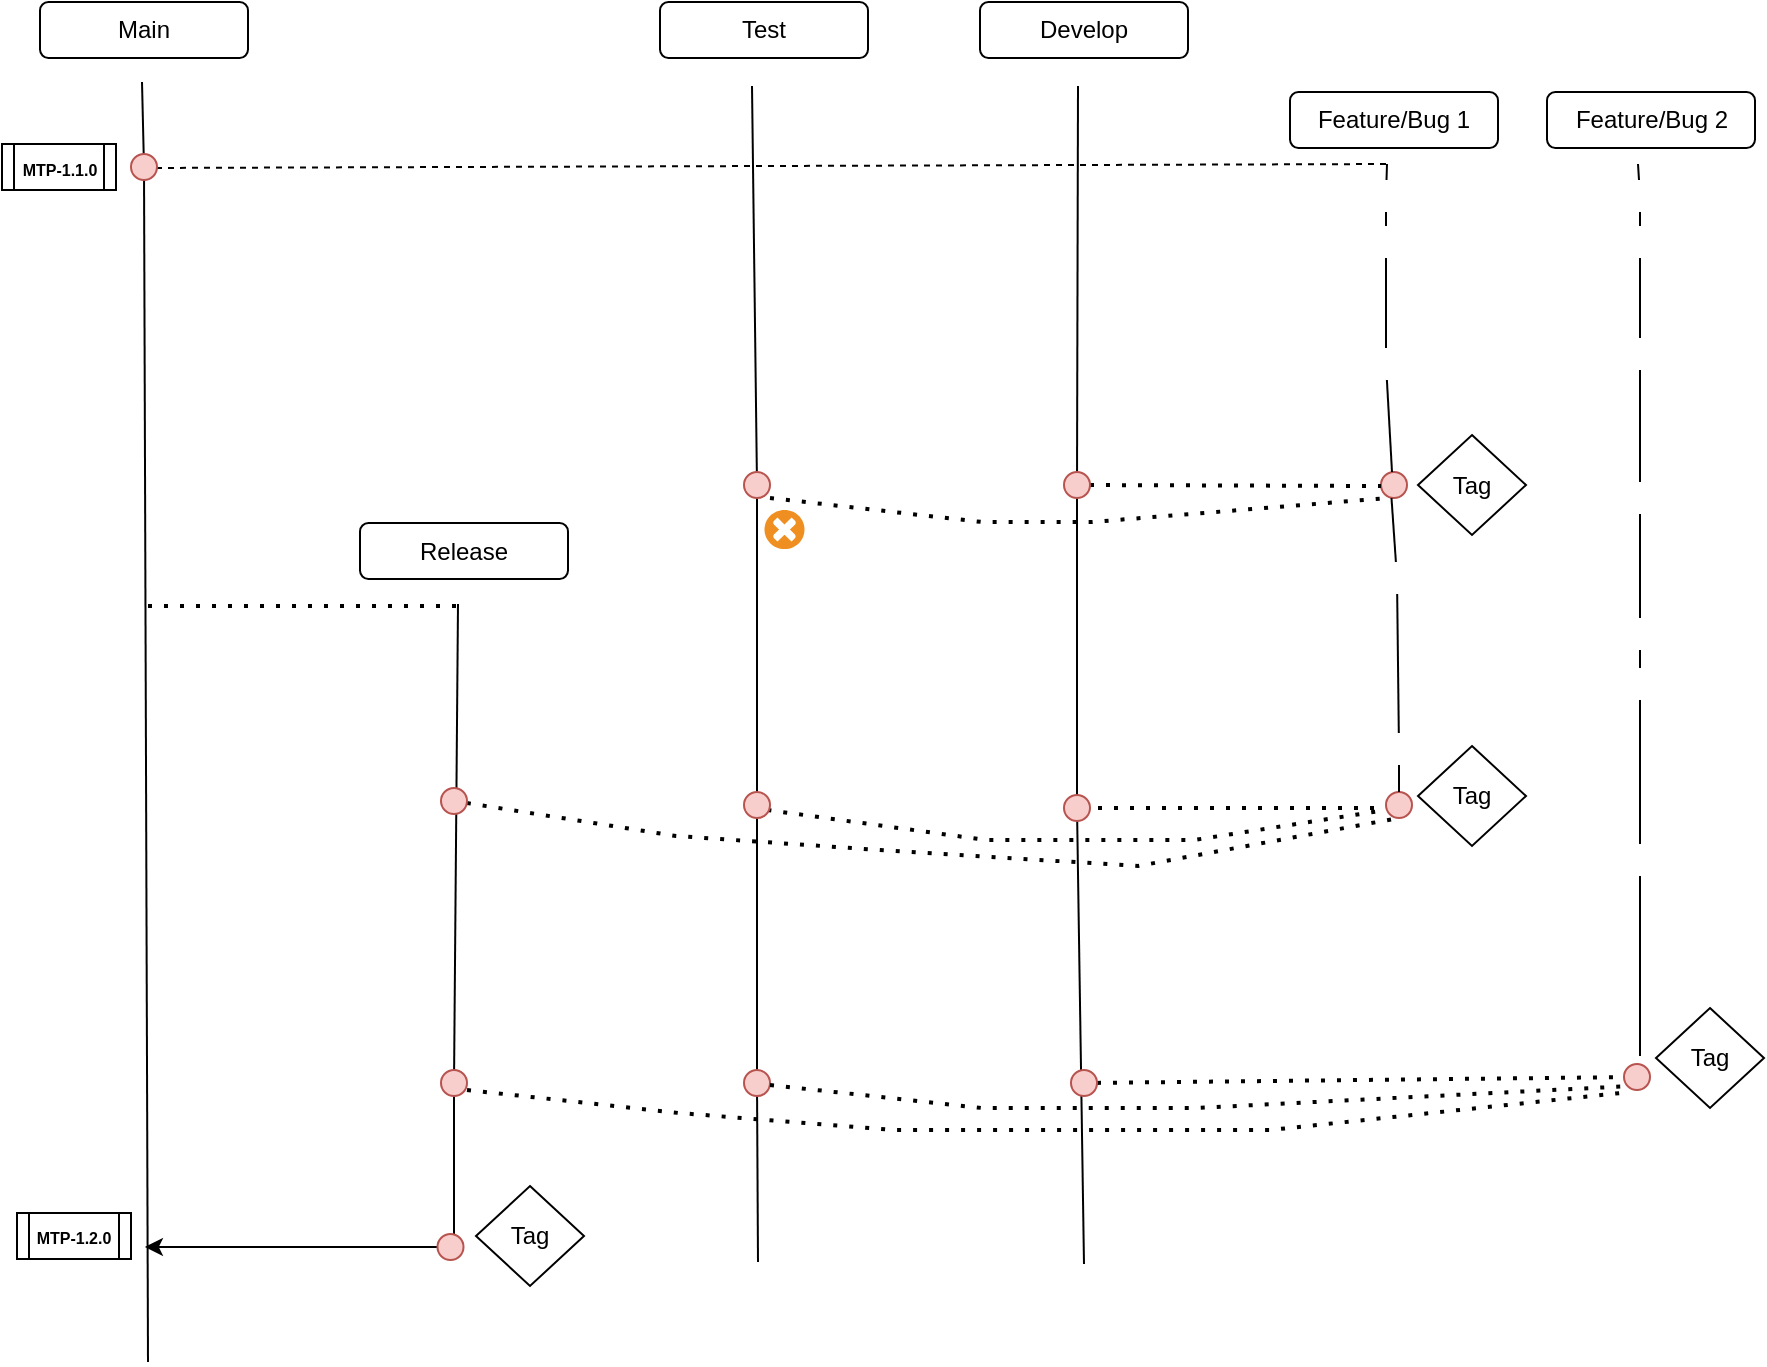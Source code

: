<mxfile version="26.0.6">
  <diagram name="Page-1" id="IOWwbiNo-7pfZ61lQdIz">
    <mxGraphModel dx="1026" dy="685" grid="0" gridSize="10" guides="1" tooltips="1" connect="1" arrows="1" fold="1" page="0" pageScale="1" pageWidth="850" pageHeight="1100" math="0" shadow="0">
      <root>
        <mxCell id="0" />
        <mxCell id="1" parent="0" />
        <mxCell id="ceFJaeODxGJ1l_pFlYZ3-1" value="" style="endArrow=none;html=1;rounded=0;" edge="1" parent="1" source="ceFJaeODxGJ1l_pFlYZ3-12">
          <mxGeometry width="50" height="50" relative="1" as="geometry">
            <mxPoint x="96" y="666" as="sourcePoint" />
            <mxPoint x="93" y="106" as="targetPoint" />
          </mxGeometry>
        </mxCell>
        <mxCell id="ceFJaeODxGJ1l_pFlYZ3-2" value="" style="endArrow=none;html=1;rounded=0;" edge="1" parent="1" source="ceFJaeODxGJ1l_pFlYZ3-93">
          <mxGeometry width="50" height="50" relative="1" as="geometry">
            <mxPoint x="250" y="692" as="sourcePoint" />
            <mxPoint x="251" y="367" as="targetPoint" />
          </mxGeometry>
        </mxCell>
        <mxCell id="ceFJaeODxGJ1l_pFlYZ3-3" value="" style="endArrow=none;html=1;rounded=0;" edge="1" parent="1" source="ceFJaeODxGJ1l_pFlYZ3-21">
          <mxGeometry width="50" height="50" relative="1" as="geometry">
            <mxPoint x="401" y="668" as="sourcePoint" />
            <mxPoint x="398" y="108" as="targetPoint" />
          </mxGeometry>
        </mxCell>
        <mxCell id="ceFJaeODxGJ1l_pFlYZ3-4" value="" style="endArrow=none;html=1;rounded=0;" edge="1" parent="1" source="ceFJaeODxGJ1l_pFlYZ3-20">
          <mxGeometry width="50" height="50" relative="1" as="geometry">
            <mxPoint x="564" y="668" as="sourcePoint" />
            <mxPoint x="561" y="108" as="targetPoint" />
          </mxGeometry>
        </mxCell>
        <mxCell id="ceFJaeODxGJ1l_pFlYZ3-5" value="" style="endArrow=none;html=1;rounded=0;" edge="1" parent="1" source="ceFJaeODxGJ1l_pFlYZ3-54">
          <mxGeometry width="50" height="50" relative="1" as="geometry">
            <mxPoint x="718" y="301" as="sourcePoint" />
            <mxPoint x="715.5" y="147" as="targetPoint" />
          </mxGeometry>
        </mxCell>
        <mxCell id="ceFJaeODxGJ1l_pFlYZ3-6" value="Main" style="rounded=1;whiteSpace=wrap;html=1;" vertex="1" parent="1">
          <mxGeometry x="42" y="66" width="104" height="28" as="geometry" />
        </mxCell>
        <mxCell id="ceFJaeODxGJ1l_pFlYZ3-7" value="Release" style="rounded=1;whiteSpace=wrap;html=1;" vertex="1" parent="1">
          <mxGeometry x="202" y="326.5" width="104" height="28" as="geometry" />
        </mxCell>
        <mxCell id="ceFJaeODxGJ1l_pFlYZ3-8" value="Test" style="rounded=1;whiteSpace=wrap;html=1;" vertex="1" parent="1">
          <mxGeometry x="352" y="66" width="104" height="28" as="geometry" />
        </mxCell>
        <mxCell id="ceFJaeODxGJ1l_pFlYZ3-9" value="Develop" style="rounded=1;whiteSpace=wrap;html=1;" vertex="1" parent="1">
          <mxGeometry x="512" y="66" width="104" height="28" as="geometry" />
        </mxCell>
        <mxCell id="ceFJaeODxGJ1l_pFlYZ3-10" value="Feature/Bug 1" style="rounded=1;whiteSpace=wrap;html=1;" vertex="1" parent="1">
          <mxGeometry x="667" y="111" width="104" height="28" as="geometry" />
        </mxCell>
        <mxCell id="ceFJaeODxGJ1l_pFlYZ3-11" value="" style="endArrow=none;dashed=1;html=1;rounded=0;" edge="1" parent="1">
          <mxGeometry width="50" height="50" relative="1" as="geometry">
            <mxPoint x="94" y="149" as="sourcePoint" />
            <mxPoint x="717" y="147" as="targetPoint" />
          </mxGeometry>
        </mxCell>
        <mxCell id="ceFJaeODxGJ1l_pFlYZ3-13" value="" style="endArrow=none;html=1;rounded=0;" edge="1" parent="1" target="ceFJaeODxGJ1l_pFlYZ3-12">
          <mxGeometry width="50" height="50" relative="1" as="geometry">
            <mxPoint x="96" y="746" as="sourcePoint" />
            <mxPoint x="93" y="106" as="targetPoint" />
          </mxGeometry>
        </mxCell>
        <mxCell id="ceFJaeODxGJ1l_pFlYZ3-12" value="" style="ellipse;whiteSpace=wrap;html=1;aspect=fixed;fillColor=#f8cecc;strokeColor=#b85450;" vertex="1" parent="1">
          <mxGeometry x="87.5" y="142" width="13" height="13" as="geometry" />
        </mxCell>
        <mxCell id="ceFJaeODxGJ1l_pFlYZ3-14" value="&lt;b&gt;&lt;font style=&quot;font-size: 8px;&quot;&gt;MTP-1.1.0&lt;/font&gt;&lt;/b&gt;" style="shape=process;whiteSpace=wrap;html=1;backgroundOutline=1;" vertex="1" parent="1">
          <mxGeometry x="23" y="137" width="57" height="23" as="geometry" />
        </mxCell>
        <mxCell id="ceFJaeODxGJ1l_pFlYZ3-15" value="" style="ellipse;whiteSpace=wrap;html=1;aspect=fixed;fillColor=#f8cecc;strokeColor=#b85450;" vertex="1" parent="1">
          <mxGeometry x="712.5" y="301" width="13" height="13" as="geometry" />
        </mxCell>
        <mxCell id="ceFJaeODxGJ1l_pFlYZ3-19" value="" style="endArrow=none;dashed=1;html=1;dashPattern=1 3;strokeWidth=2;rounded=0;" edge="1" parent="1" source="ceFJaeODxGJ1l_pFlYZ3-20">
          <mxGeometry width="50" height="50" relative="1" as="geometry">
            <mxPoint x="400.5" y="308" as="sourcePoint" />
            <mxPoint x="712.5" y="308" as="targetPoint" />
          </mxGeometry>
        </mxCell>
        <mxCell id="ceFJaeODxGJ1l_pFlYZ3-22" value="" style="endArrow=none;html=1;rounded=0;" edge="1" parent="1" source="ceFJaeODxGJ1l_pFlYZ3-41" target="ceFJaeODxGJ1l_pFlYZ3-21">
          <mxGeometry width="50" height="50" relative="1" as="geometry">
            <mxPoint x="401" y="668" as="sourcePoint" />
            <mxPoint x="398" y="108" as="targetPoint" />
          </mxGeometry>
        </mxCell>
        <mxCell id="ceFJaeODxGJ1l_pFlYZ3-21" value="" style="ellipse;whiteSpace=wrap;html=1;aspect=fixed;fillColor=#f8cecc;strokeColor=#b85450;" vertex="1" parent="1">
          <mxGeometry x="394" y="301" width="13" height="13" as="geometry" />
        </mxCell>
        <mxCell id="ceFJaeODxGJ1l_pFlYZ3-27" value="" style="endArrow=none;html=1;rounded=0;" edge="1" parent="1" source="ceFJaeODxGJ1l_pFlYZ3-43" target="ceFJaeODxGJ1l_pFlYZ3-20">
          <mxGeometry width="50" height="50" relative="1" as="geometry">
            <mxPoint x="564" y="668" as="sourcePoint" />
            <mxPoint x="561" y="108" as="targetPoint" />
          </mxGeometry>
        </mxCell>
        <mxCell id="ceFJaeODxGJ1l_pFlYZ3-20" value="" style="ellipse;whiteSpace=wrap;html=1;aspect=fixed;fillColor=#f8cecc;strokeColor=#b85450;" vertex="1" parent="1">
          <mxGeometry x="554" y="301" width="13" height="13" as="geometry" />
        </mxCell>
        <mxCell id="ceFJaeODxGJ1l_pFlYZ3-29" value="" style="shape=image;html=1;verticalAlign=top;verticalLabelPosition=bottom;labelBackgroundColor=#ffffff;imageAspect=0;aspect=fixed;image=https://cdn0.iconfinder.com/data/icons/octicons/1024/git-pull-request-128.png" vertex="1" parent="1">
          <mxGeometry x="485" y="295" width="25" height="25" as="geometry" />
        </mxCell>
        <mxCell id="ceFJaeODxGJ1l_pFlYZ3-30" value="" style="shape=image;html=1;verticalAlign=top;verticalLabelPosition=bottom;labelBackgroundColor=#ffffff;imageAspect=0;aspect=fixed;image=https://cdn0.iconfinder.com/data/icons/octicons/1024/git-pull-request-128.png" vertex="1" parent="1">
          <mxGeometry x="631" y="278" width="23" height="23" as="geometry" />
        </mxCell>
        <mxCell id="ceFJaeODxGJ1l_pFlYZ3-31" value="" style="endArrow=none;dashed=1;html=1;dashPattern=1 3;strokeWidth=2;rounded=0;entryX=0;entryY=1;entryDx=0;entryDy=0;exitX=1;exitY=1;exitDx=0;exitDy=0;" edge="1" parent="1">
          <mxGeometry width="50" height="50" relative="1" as="geometry">
            <mxPoint x="406.996" y="313.996" as="sourcePoint" />
            <mxPoint x="716.304" y="313.996" as="targetPoint" />
            <Array as="points">
              <mxPoint x="513" y="326" />
              <mxPoint x="568" y="326" />
            </Array>
          </mxGeometry>
        </mxCell>
        <mxCell id="ceFJaeODxGJ1l_pFlYZ3-32" value="Tag" style="rhombus;whiteSpace=wrap;html=1;" vertex="1" parent="1">
          <mxGeometry x="731" y="282.5" width="54" height="50" as="geometry" />
        </mxCell>
        <mxCell id="ceFJaeODxGJ1l_pFlYZ3-33" value="" style="endArrow=none;html=1;rounded=0;" edge="1" parent="1" source="ceFJaeODxGJ1l_pFlYZ3-60">
          <mxGeometry width="50" height="50" relative="1" as="geometry">
            <mxPoint x="720.25" y="468" as="sourcePoint" />
            <mxPoint x="717.75" y="314" as="targetPoint" />
          </mxGeometry>
        </mxCell>
        <mxCell id="ceFJaeODxGJ1l_pFlYZ3-34" value="Tag" style="rhombus;whiteSpace=wrap;html=1;" vertex="1" parent="1">
          <mxGeometry x="731" y="438" width="54" height="50" as="geometry" />
        </mxCell>
        <mxCell id="ceFJaeODxGJ1l_pFlYZ3-36" value="" style="endArrow=none;html=1;rounded=0;" edge="1" parent="1" target="ceFJaeODxGJ1l_pFlYZ3-35">
          <mxGeometry width="50" height="50" relative="1" as="geometry">
            <mxPoint x="720.25" y="468" as="sourcePoint" />
            <mxPoint x="717.75" y="314" as="targetPoint" />
          </mxGeometry>
        </mxCell>
        <mxCell id="ceFJaeODxGJ1l_pFlYZ3-35" value="" style="ellipse;whiteSpace=wrap;html=1;aspect=fixed;fillColor=#f8cecc;strokeColor=#b85450;" vertex="1" parent="1">
          <mxGeometry x="715" y="461" width="13" height="13" as="geometry" />
        </mxCell>
        <mxCell id="ceFJaeODxGJ1l_pFlYZ3-37" value="" style="endArrow=none;dashed=1;html=1;dashPattern=1 3;strokeWidth=2;rounded=0;" edge="1" parent="1">
          <mxGeometry width="50" height="50" relative="1" as="geometry">
            <mxPoint x="563" y="469" as="sourcePoint" />
            <mxPoint x="712.5" y="469" as="targetPoint" />
          </mxGeometry>
        </mxCell>
        <mxCell id="ceFJaeODxGJ1l_pFlYZ3-38" value="" style="shape=image;html=1;verticalAlign=top;verticalLabelPosition=bottom;labelBackgroundColor=#ffffff;imageAspect=0;aspect=fixed;image=https://cdn0.iconfinder.com/data/icons/octicons/1024/git-pull-request-128.png" vertex="1" parent="1">
          <mxGeometry x="637" y="438" width="23" height="23" as="geometry" />
        </mxCell>
        <mxCell id="ceFJaeODxGJ1l_pFlYZ3-39" value="" style="endArrow=none;dashed=1;html=1;dashPattern=1 3;strokeWidth=2;rounded=0;entryX=0;entryY=1;entryDx=0;entryDy=0;exitX=1;exitY=1;exitDx=0;exitDy=0;" edge="1" parent="1">
          <mxGeometry width="50" height="50" relative="1" as="geometry">
            <mxPoint x="405.696" y="469.996" as="sourcePoint" />
            <mxPoint x="715.004" y="469.996" as="targetPoint" />
            <Array as="points">
              <mxPoint x="515" y="485" />
              <mxPoint x="619" y="485" />
            </Array>
          </mxGeometry>
        </mxCell>
        <mxCell id="ceFJaeODxGJ1l_pFlYZ3-40" value="" style="shape=image;html=1;verticalAlign=top;verticalLabelPosition=bottom;labelBackgroundColor=#ffffff;imageAspect=0;aspect=fixed;image=https://cdn0.iconfinder.com/data/icons/octicons/1024/git-pull-request-128.png" vertex="1" parent="1">
          <mxGeometry x="472" y="450.5" width="25" height="25" as="geometry" />
        </mxCell>
        <mxCell id="ceFJaeODxGJ1l_pFlYZ3-42" value="" style="endArrow=none;html=1;rounded=0;" edge="1" parent="1" source="ceFJaeODxGJ1l_pFlYZ3-88" target="ceFJaeODxGJ1l_pFlYZ3-41">
          <mxGeometry width="50" height="50" relative="1" as="geometry">
            <mxPoint x="401" y="696" as="sourcePoint" />
            <mxPoint x="401" y="314" as="targetPoint" />
          </mxGeometry>
        </mxCell>
        <mxCell id="ceFJaeODxGJ1l_pFlYZ3-41" value="" style="ellipse;whiteSpace=wrap;html=1;aspect=fixed;fillColor=#f8cecc;strokeColor=#b85450;" vertex="1" parent="1">
          <mxGeometry x="394" y="461" width="13" height="13" as="geometry" />
        </mxCell>
        <mxCell id="ceFJaeODxGJ1l_pFlYZ3-44" value="" style="endArrow=none;html=1;rounded=0;" edge="1" parent="1" target="ceFJaeODxGJ1l_pFlYZ3-43">
          <mxGeometry width="50" height="50" relative="1" as="geometry">
            <mxPoint x="564" y="697" as="sourcePoint" />
            <mxPoint x="561" y="314" as="targetPoint" />
          </mxGeometry>
        </mxCell>
        <mxCell id="ceFJaeODxGJ1l_pFlYZ3-43" value="" style="ellipse;whiteSpace=wrap;html=1;aspect=fixed;fillColor=#f8cecc;strokeColor=#b85450;" vertex="1" parent="1">
          <mxGeometry x="554" y="462.5" width="13" height="13" as="geometry" />
        </mxCell>
        <mxCell id="ceFJaeODxGJ1l_pFlYZ3-45" value="" style="endArrow=none;dashed=1;html=1;dashPattern=1 3;strokeWidth=2;rounded=0;entryX=0.5;entryY=1;entryDx=0;entryDy=0;" edge="1" parent="1" source="ceFJaeODxGJ1l_pFlYZ3-46" target="ceFJaeODxGJ1l_pFlYZ3-35">
          <mxGeometry width="50" height="50" relative="1" as="geometry">
            <mxPoint x="248" y="468" as="sourcePoint" />
            <mxPoint x="720.58" y="488.0" as="targetPoint" />
            <Array as="points">
              <mxPoint x="360" y="483" />
              <mxPoint x="462" y="490" />
              <mxPoint x="591" y="498" />
            </Array>
          </mxGeometry>
        </mxCell>
        <mxCell id="ceFJaeODxGJ1l_pFlYZ3-47" value="" style="endArrow=none;dashed=1;html=1;dashPattern=1 3;strokeWidth=2;rounded=0;entryX=0.5;entryY=1;entryDx=0;entryDy=0;" edge="1" parent="1" target="ceFJaeODxGJ1l_pFlYZ3-46">
          <mxGeometry width="50" height="50" relative="1" as="geometry">
            <mxPoint x="248" y="468" as="sourcePoint" />
            <mxPoint x="722" y="474" as="targetPoint" />
            <Array as="points" />
          </mxGeometry>
        </mxCell>
        <mxCell id="ceFJaeODxGJ1l_pFlYZ3-46" value="" style="ellipse;whiteSpace=wrap;html=1;aspect=fixed;fillColor=#f8cecc;strokeColor=#b85450;" vertex="1" parent="1">
          <mxGeometry x="242.5" y="459" width="13" height="13" as="geometry" />
        </mxCell>
        <mxCell id="ceFJaeODxGJ1l_pFlYZ3-49" value="" style="shape=image;html=1;verticalAlign=top;verticalLabelPosition=bottom;labelBackgroundColor=#ffffff;imageAspect=0;aspect=fixed;image=https://cdn3.iconfinder.com/data/icons/miscellaneous-80/60/check-128.png" vertex="1" parent="1">
          <mxGeometry x="253" y="441.75" width="20.5" height="20.5" as="geometry" />
        </mxCell>
        <mxCell id="ceFJaeODxGJ1l_pFlYZ3-50" value="" style="endArrow=none;html=1;rounded=0;" edge="1" parent="1" source="ceFJaeODxGJ1l_pFlYZ3-64">
          <mxGeometry width="50" height="50" relative="1" as="geometry">
            <mxPoint x="846" y="536" as="sourcePoint" />
            <mxPoint x="841" y="147" as="targetPoint" />
          </mxGeometry>
        </mxCell>
        <mxCell id="ceFJaeODxGJ1l_pFlYZ3-51" value="Feature/Bug 2" style="rounded=1;whiteSpace=wrap;html=1;" vertex="1" parent="1">
          <mxGeometry x="795.5" y="111" width="104" height="28" as="geometry" />
        </mxCell>
        <mxCell id="ceFJaeODxGJ1l_pFlYZ3-53" value="Tag" style="rhombus;whiteSpace=wrap;html=1;" vertex="1" parent="1">
          <mxGeometry x="850" y="569" width="54" height="50" as="geometry" />
        </mxCell>
        <mxCell id="ceFJaeODxGJ1l_pFlYZ3-55" value="" style="endArrow=none;html=1;rounded=0;" edge="1" parent="1" source="ceFJaeODxGJ1l_pFlYZ3-56" target="ceFJaeODxGJ1l_pFlYZ3-54">
          <mxGeometry width="50" height="50" relative="1" as="geometry">
            <mxPoint x="718" y="301" as="sourcePoint" />
            <mxPoint x="715.5" y="147" as="targetPoint" />
          </mxGeometry>
        </mxCell>
        <mxCell id="ceFJaeODxGJ1l_pFlYZ3-54" value="" style="shape=image;html=1;verticalAlign=top;verticalLabelPosition=bottom;labelBackgroundColor=#ffffff;imageAspect=0;aspect=fixed;image=https://cdn1.iconfinder.com/data/icons/media-player-long-shadow/50/Favourite-128.png" vertex="1" parent="1">
          <mxGeometry x="707" y="155" width="16" height="16" as="geometry" />
        </mxCell>
        <mxCell id="ceFJaeODxGJ1l_pFlYZ3-57" value="" style="endArrow=none;html=1;rounded=0;" edge="1" parent="1" source="ceFJaeODxGJ1l_pFlYZ3-58" target="ceFJaeODxGJ1l_pFlYZ3-56">
          <mxGeometry width="50" height="50" relative="1" as="geometry">
            <mxPoint x="718" y="301" as="sourcePoint" />
            <mxPoint x="715" y="171" as="targetPoint" />
          </mxGeometry>
        </mxCell>
        <mxCell id="ceFJaeODxGJ1l_pFlYZ3-56" value="" style="shape=image;html=1;verticalAlign=top;verticalLabelPosition=bottom;labelBackgroundColor=#ffffff;imageAspect=0;aspect=fixed;image=https://cdn1.iconfinder.com/data/icons/media-player-long-shadow/50/Favourite-128.png" vertex="1" parent="1">
          <mxGeometry x="707" y="178" width="16" height="16" as="geometry" />
        </mxCell>
        <mxCell id="ceFJaeODxGJ1l_pFlYZ3-59" value="" style="endArrow=none;html=1;rounded=0;" edge="1" parent="1" target="ceFJaeODxGJ1l_pFlYZ3-58">
          <mxGeometry width="50" height="50" relative="1" as="geometry">
            <mxPoint x="718" y="301" as="sourcePoint" />
            <mxPoint x="715" y="194" as="targetPoint" />
          </mxGeometry>
        </mxCell>
        <mxCell id="ceFJaeODxGJ1l_pFlYZ3-58" value="" style="shape=image;html=1;verticalAlign=top;verticalLabelPosition=bottom;labelBackgroundColor=#ffffff;imageAspect=0;aspect=fixed;image=https://cdn1.iconfinder.com/data/icons/media-player-long-shadow/50/Favourite-128.png" vertex="1" parent="1">
          <mxGeometry x="707" y="239" width="16" height="16" as="geometry" />
        </mxCell>
        <mxCell id="ceFJaeODxGJ1l_pFlYZ3-61" value="" style="endArrow=none;html=1;rounded=0;" edge="1" parent="1" source="ceFJaeODxGJ1l_pFlYZ3-62" target="ceFJaeODxGJ1l_pFlYZ3-60">
          <mxGeometry width="50" height="50" relative="1" as="geometry">
            <mxPoint x="721" y="461" as="sourcePoint" />
            <mxPoint x="717.75" y="314" as="targetPoint" />
          </mxGeometry>
        </mxCell>
        <mxCell id="ceFJaeODxGJ1l_pFlYZ3-60" value="" style="shape=image;html=1;verticalAlign=top;verticalLabelPosition=bottom;labelBackgroundColor=#ffffff;imageAspect=0;aspect=fixed;image=https://cdn1.iconfinder.com/data/icons/media-player-long-shadow/50/Favourite-128.png" vertex="1" parent="1">
          <mxGeometry x="712.5" y="346" width="16" height="16" as="geometry" />
        </mxCell>
        <mxCell id="ceFJaeODxGJ1l_pFlYZ3-63" value="" style="endArrow=none;html=1;rounded=0;" edge="1" parent="1" source="ceFJaeODxGJ1l_pFlYZ3-35" target="ceFJaeODxGJ1l_pFlYZ3-62">
          <mxGeometry width="50" height="50" relative="1" as="geometry">
            <mxPoint x="721" y="461" as="sourcePoint" />
            <mxPoint x="721" y="362" as="targetPoint" />
          </mxGeometry>
        </mxCell>
        <mxCell id="ceFJaeODxGJ1l_pFlYZ3-62" value="" style="shape=image;html=1;verticalAlign=top;verticalLabelPosition=bottom;labelBackgroundColor=#ffffff;imageAspect=0;aspect=fixed;image=https://cdn1.iconfinder.com/data/icons/media-player-long-shadow/50/Favourite-128.png" vertex="1" parent="1">
          <mxGeometry x="713.5" y="431.5" width="16" height="16" as="geometry" />
        </mxCell>
        <mxCell id="ceFJaeODxGJ1l_pFlYZ3-65" value="" style="endArrow=none;html=1;rounded=0;" edge="1" parent="1" source="ceFJaeODxGJ1l_pFlYZ3-66" target="ceFJaeODxGJ1l_pFlYZ3-64">
          <mxGeometry width="50" height="50" relative="1" as="geometry">
            <mxPoint x="846" y="536" as="sourcePoint" />
            <mxPoint x="841" y="147" as="targetPoint" />
          </mxGeometry>
        </mxCell>
        <mxCell id="ceFJaeODxGJ1l_pFlYZ3-64" value="" style="shape=image;html=1;verticalAlign=top;verticalLabelPosition=bottom;labelBackgroundColor=#ffffff;imageAspect=0;aspect=fixed;image=https://cdn1.iconfinder.com/data/icons/media-player-long-shadow/50/Favourite-128.png" vertex="1" parent="1">
          <mxGeometry x="834" y="155" width="16" height="16" as="geometry" />
        </mxCell>
        <mxCell id="ceFJaeODxGJ1l_pFlYZ3-67" value="" style="endArrow=none;html=1;rounded=0;" edge="1" parent="1" source="ceFJaeODxGJ1l_pFlYZ3-72" target="ceFJaeODxGJ1l_pFlYZ3-66">
          <mxGeometry width="50" height="50" relative="1" as="geometry">
            <mxPoint x="846" y="536" as="sourcePoint" />
            <mxPoint x="842" y="171" as="targetPoint" />
          </mxGeometry>
        </mxCell>
        <mxCell id="ceFJaeODxGJ1l_pFlYZ3-66" value="" style="shape=image;html=1;verticalAlign=top;verticalLabelPosition=bottom;labelBackgroundColor=#ffffff;imageAspect=0;aspect=fixed;image=https://cdn1.iconfinder.com/data/icons/media-player-long-shadow/50/Favourite-128.png" vertex="1" parent="1">
          <mxGeometry x="834" y="178" width="16" height="16" as="geometry" />
        </mxCell>
        <mxCell id="ceFJaeODxGJ1l_pFlYZ3-73" value="" style="endArrow=none;html=1;rounded=0;" edge="1" parent="1" source="ceFJaeODxGJ1l_pFlYZ3-71" target="ceFJaeODxGJ1l_pFlYZ3-72">
          <mxGeometry width="50" height="50" relative="1" as="geometry">
            <mxPoint x="846" y="536" as="sourcePoint" />
            <mxPoint x="842" y="194" as="targetPoint" />
          </mxGeometry>
        </mxCell>
        <mxCell id="ceFJaeODxGJ1l_pFlYZ3-72" value="" style="shape=image;html=1;verticalAlign=top;verticalLabelPosition=bottom;labelBackgroundColor=#ffffff;imageAspect=0;aspect=fixed;image=https://cdn1.iconfinder.com/data/icons/media-player-long-shadow/50/Favourite-128.png" vertex="1" parent="1">
          <mxGeometry x="834" y="234" width="16" height="16" as="geometry" />
        </mxCell>
        <mxCell id="ceFJaeODxGJ1l_pFlYZ3-75" value="" style="endArrow=none;html=1;rounded=0;" edge="1" parent="1" source="ceFJaeODxGJ1l_pFlYZ3-70" target="ceFJaeODxGJ1l_pFlYZ3-71">
          <mxGeometry width="50" height="50" relative="1" as="geometry">
            <mxPoint x="846" y="536" as="sourcePoint" />
            <mxPoint x="842" y="250" as="targetPoint" />
          </mxGeometry>
        </mxCell>
        <mxCell id="ceFJaeODxGJ1l_pFlYZ3-71" value="" style="shape=image;html=1;verticalAlign=top;verticalLabelPosition=bottom;labelBackgroundColor=#ffffff;imageAspect=0;aspect=fixed;image=https://cdn1.iconfinder.com/data/icons/media-player-long-shadow/50/Favourite-128.png;direction=south;" vertex="1" parent="1">
          <mxGeometry x="834" y="306" width="16" height="16" as="geometry" />
        </mxCell>
        <mxCell id="ceFJaeODxGJ1l_pFlYZ3-78" value="" style="endArrow=none;html=1;rounded=0;" edge="1" parent="1" source="ceFJaeODxGJ1l_pFlYZ3-69" target="ceFJaeODxGJ1l_pFlYZ3-70">
          <mxGeometry width="50" height="50" relative="1" as="geometry">
            <mxPoint x="846" y="536" as="sourcePoint" />
            <mxPoint x="842" y="322" as="targetPoint" />
          </mxGeometry>
        </mxCell>
        <mxCell id="ceFJaeODxGJ1l_pFlYZ3-70" value="" style="shape=image;html=1;verticalAlign=top;verticalLabelPosition=bottom;labelBackgroundColor=#ffffff;imageAspect=0;aspect=fixed;image=https://cdn1.iconfinder.com/data/icons/media-player-long-shadow/50/Favourite-128.png" vertex="1" parent="1">
          <mxGeometry x="834" y="374" width="16" height="16" as="geometry" />
        </mxCell>
        <mxCell id="ceFJaeODxGJ1l_pFlYZ3-79" value="" style="endArrow=none;html=1;rounded=0;" edge="1" parent="1" source="ceFJaeODxGJ1l_pFlYZ3-68" target="ceFJaeODxGJ1l_pFlYZ3-69">
          <mxGeometry width="50" height="50" relative="1" as="geometry">
            <mxPoint x="842" y="533" as="sourcePoint" />
            <mxPoint x="842" y="390" as="targetPoint" />
          </mxGeometry>
        </mxCell>
        <mxCell id="ceFJaeODxGJ1l_pFlYZ3-69" value="" style="shape=image;html=1;verticalAlign=top;verticalLabelPosition=bottom;labelBackgroundColor=#ffffff;imageAspect=0;aspect=fixed;image=https://cdn1.iconfinder.com/data/icons/media-player-long-shadow/50/Favourite-128.png" vertex="1" parent="1">
          <mxGeometry x="834" y="399" width="16" height="16" as="geometry" />
        </mxCell>
        <mxCell id="ceFJaeODxGJ1l_pFlYZ3-82" value="" style="endArrow=none;html=1;rounded=0;" edge="1" parent="1" target="ceFJaeODxGJ1l_pFlYZ3-68">
          <mxGeometry width="50" height="50" relative="1" as="geometry">
            <mxPoint x="842" y="593" as="sourcePoint" />
            <mxPoint x="842" y="415" as="targetPoint" />
          </mxGeometry>
        </mxCell>
        <mxCell id="ceFJaeODxGJ1l_pFlYZ3-68" value="" style="shape=image;html=1;verticalAlign=top;verticalLabelPosition=bottom;labelBackgroundColor=#ffffff;imageAspect=0;aspect=fixed;image=https://cdn1.iconfinder.com/data/icons/media-player-long-shadow/50/Favourite-128.png" vertex="1" parent="1">
          <mxGeometry x="834" y="487" width="16" height="16" as="geometry" />
        </mxCell>
        <mxCell id="ceFJaeODxGJ1l_pFlYZ3-83" value="" style="endArrow=none;dashed=1;html=1;dashPattern=1 3;strokeWidth=2;rounded=0;" edge="1" parent="1" source="ceFJaeODxGJ1l_pFlYZ3-52">
          <mxGeometry width="50" height="50" relative="1" as="geometry">
            <mxPoint x="561.5" y="606" as="sourcePoint" />
            <mxPoint x="840" y="604" as="targetPoint" />
          </mxGeometry>
        </mxCell>
        <mxCell id="ceFJaeODxGJ1l_pFlYZ3-85" value="" style="endArrow=none;dashed=1;html=1;dashPattern=1 3;strokeWidth=2;rounded=0;" edge="1" parent="1" source="ceFJaeODxGJ1l_pFlYZ3-86" target="ceFJaeODxGJ1l_pFlYZ3-52">
          <mxGeometry width="50" height="50" relative="1" as="geometry">
            <mxPoint x="561.5" y="606" as="sourcePoint" />
            <mxPoint x="840" y="604" as="targetPoint" />
          </mxGeometry>
        </mxCell>
        <mxCell id="ceFJaeODxGJ1l_pFlYZ3-52" value="" style="ellipse;whiteSpace=wrap;html=1;aspect=fixed;fillColor=#f8cecc;strokeColor=#b85450;direction=south;" vertex="1" parent="1">
          <mxGeometry x="834" y="597" width="13" height="13" as="geometry" />
        </mxCell>
        <mxCell id="ceFJaeODxGJ1l_pFlYZ3-87" value="" style="endArrow=none;dashed=1;html=1;dashPattern=1 3;strokeWidth=2;rounded=0;" edge="1" parent="1" target="ceFJaeODxGJ1l_pFlYZ3-86">
          <mxGeometry width="50" height="50" relative="1" as="geometry">
            <mxPoint x="561.5" y="606" as="sourcePoint" />
            <mxPoint x="834" y="604" as="targetPoint" />
          </mxGeometry>
        </mxCell>
        <mxCell id="ceFJaeODxGJ1l_pFlYZ3-86" value="" style="ellipse;whiteSpace=wrap;html=1;aspect=fixed;fillColor=#f8cecc;strokeColor=#b85450;" vertex="1" parent="1">
          <mxGeometry x="557.5" y="600" width="13" height="13" as="geometry" />
        </mxCell>
        <mxCell id="ceFJaeODxGJ1l_pFlYZ3-89" value="" style="endArrow=none;html=1;rounded=0;" edge="1" parent="1" target="ceFJaeODxGJ1l_pFlYZ3-88">
          <mxGeometry width="50" height="50" relative="1" as="geometry">
            <mxPoint x="401" y="696" as="sourcePoint" />
            <mxPoint x="401" y="474" as="targetPoint" />
          </mxGeometry>
        </mxCell>
        <mxCell id="ceFJaeODxGJ1l_pFlYZ3-88" value="" style="ellipse;whiteSpace=wrap;html=1;aspect=fixed;fillColor=#f8cecc;strokeColor=#b85450;" vertex="1" parent="1">
          <mxGeometry x="394" y="600" width="13" height="13" as="geometry" />
        </mxCell>
        <mxCell id="ceFJaeODxGJ1l_pFlYZ3-90" value="" style="endArrow=none;dashed=1;html=1;dashPattern=1 3;strokeWidth=2;rounded=0;entryX=1;entryY=1;entryDx=0;entryDy=0;" edge="1" parent="1" target="ceFJaeODxGJ1l_pFlYZ3-52">
          <mxGeometry width="50" height="50" relative="1" as="geometry">
            <mxPoint x="407" y="607.5" as="sourcePoint" />
            <mxPoint x="671" y="605.5" as="targetPoint" />
            <Array as="points">
              <mxPoint x="513" y="619" />
              <mxPoint x="620" y="619" />
            </Array>
          </mxGeometry>
        </mxCell>
        <mxCell id="ceFJaeODxGJ1l_pFlYZ3-91" value="" style="shape=image;html=1;verticalAlign=top;verticalLabelPosition=bottom;labelBackgroundColor=#ffffff;imageAspect=0;aspect=fixed;image=https://cdn0.iconfinder.com/data/icons/octicons/1024/git-pull-request-128.png" vertex="1" parent="1">
          <mxGeometry x="654" y="574" width="23" height="23" as="geometry" />
        </mxCell>
        <mxCell id="ceFJaeODxGJ1l_pFlYZ3-92" value="" style="shape=image;html=1;verticalAlign=top;verticalLabelPosition=bottom;labelBackgroundColor=#ffffff;imageAspect=0;aspect=fixed;image=https://cdn0.iconfinder.com/data/icons/octicons/1024/git-pull-request-128.png" vertex="1" parent="1">
          <mxGeometry x="472" y="575" width="25" height="25" as="geometry" />
        </mxCell>
        <mxCell id="ceFJaeODxGJ1l_pFlYZ3-94" value="" style="endArrow=none;html=1;rounded=0;" edge="1" parent="1" target="ceFJaeODxGJ1l_pFlYZ3-93">
          <mxGeometry width="50" height="50" relative="1" as="geometry">
            <mxPoint x="249.0" y="687" as="sourcePoint" />
            <mxPoint x="247" y="107" as="targetPoint" />
          </mxGeometry>
        </mxCell>
        <mxCell id="ceFJaeODxGJ1l_pFlYZ3-93" value="" style="ellipse;whiteSpace=wrap;html=1;aspect=fixed;fillColor=#f8cecc;strokeColor=#b85450;" vertex="1" parent="1">
          <mxGeometry x="242.5" y="600" width="13" height="13" as="geometry" />
        </mxCell>
        <mxCell id="ceFJaeODxGJ1l_pFlYZ3-95" value="" style="shadow=0;dashed=0;html=1;strokeColor=none;fillColor=#EF8F21;labelPosition=center;verticalLabelPosition=bottom;verticalAlign=top;align=center;outlineConnect=0;shape=mxgraph.veeam.failed;" vertex="1" parent="1">
          <mxGeometry x="404.25" y="320" width="20" height="19.5" as="geometry" />
        </mxCell>
        <mxCell id="ceFJaeODxGJ1l_pFlYZ3-96" value="" style="shape=image;html=1;verticalAlign=top;verticalLabelPosition=bottom;labelBackgroundColor=#ffffff;imageAspect=0;aspect=fixed;image=https://cdn3.iconfinder.com/data/icons/miscellaneous-80/60/check-128.png" vertex="1" parent="1">
          <mxGeometry x="565" y="440" width="20" height="20" as="geometry" />
        </mxCell>
        <mxCell id="ceFJaeODxGJ1l_pFlYZ3-97" value="" style="shape=image;html=1;verticalAlign=top;verticalLabelPosition=bottom;labelBackgroundColor=#ffffff;imageAspect=0;aspect=fixed;image=https://cdn3.iconfinder.com/data/icons/miscellaneous-80/60/check-128.png" vertex="1" parent="1">
          <mxGeometry x="404.25" y="441.75" width="20.75" height="20.75" as="geometry" />
        </mxCell>
        <mxCell id="ceFJaeODxGJ1l_pFlYZ3-98" value="" style="shape=image;html=1;verticalAlign=top;verticalLabelPosition=bottom;labelBackgroundColor=#ffffff;imageAspect=0;aspect=fixed;image=https://cdn3.iconfinder.com/data/icons/miscellaneous-80/60/check-128.png" vertex="1" parent="1">
          <mxGeometry x="564" y="330" width="21" height="21" as="geometry" />
        </mxCell>
        <mxCell id="ceFJaeODxGJ1l_pFlYZ3-99" value="" style="endArrow=none;dashed=1;html=1;dashPattern=1 3;strokeWidth=2;rounded=0;" edge="1" parent="1">
          <mxGeometry width="50" height="50" relative="1" as="geometry">
            <mxPoint x="255.5" y="610" as="sourcePoint" />
            <mxPoint x="837" y="611" as="targetPoint" />
            <Array as="points">
              <mxPoint x="361.5" y="621.5" />
              <mxPoint x="469" y="630" />
              <mxPoint x="657" y="630" />
            </Array>
          </mxGeometry>
        </mxCell>
        <mxCell id="ceFJaeODxGJ1l_pFlYZ3-100" value="" style="shape=image;html=1;verticalAlign=top;verticalLabelPosition=bottom;labelBackgroundColor=#ffffff;imageAspect=0;aspect=fixed;image=https://cdn3.iconfinder.com/data/icons/miscellaneous-80/60/check-128.png" vertex="1" parent="1">
          <mxGeometry x="253.75" y="581" width="19" height="19" as="geometry" />
        </mxCell>
        <mxCell id="ceFJaeODxGJ1l_pFlYZ3-101" value="" style="shape=image;html=1;verticalAlign=top;verticalLabelPosition=bottom;labelBackgroundColor=#ffffff;imageAspect=0;aspect=fixed;image=https://cdn3.iconfinder.com/data/icons/miscellaneous-80/60/check-128.png" vertex="1" parent="1">
          <mxGeometry x="570.5" y="581" width="19" height="19" as="geometry" />
        </mxCell>
        <mxCell id="ceFJaeODxGJ1l_pFlYZ3-102" value="" style="shape=image;html=1;verticalAlign=top;verticalLabelPosition=bottom;labelBackgroundColor=#ffffff;imageAspect=0;aspect=fixed;image=https://cdn3.iconfinder.com/data/icons/miscellaneous-80/60/check-128.png" vertex="1" parent="1">
          <mxGeometry x="407" y="584.5" width="19" height="19" as="geometry" />
        </mxCell>
        <mxCell id="ceFJaeODxGJ1l_pFlYZ3-104" value="" style="endArrow=none;html=1;rounded=0;" edge="1" parent="1" source="ceFJaeODxGJ1l_pFlYZ3-106">
          <mxGeometry width="50" height="50" relative="1" as="geometry">
            <mxPoint x="250" y="692" as="sourcePoint" />
            <mxPoint x="249.0" y="687" as="targetPoint" />
          </mxGeometry>
        </mxCell>
        <mxCell id="ceFJaeODxGJ1l_pFlYZ3-105" value="Tag" style="rhombus;whiteSpace=wrap;html=1;" vertex="1" parent="1">
          <mxGeometry x="260" y="658" width="54" height="50" as="geometry" />
        </mxCell>
        <mxCell id="ceFJaeODxGJ1l_pFlYZ3-107" value="" style="endArrow=none;html=1;rounded=0;" edge="1" parent="1" target="ceFJaeODxGJ1l_pFlYZ3-106">
          <mxGeometry width="50" height="50" relative="1" as="geometry">
            <mxPoint x="250" y="692" as="sourcePoint" />
            <mxPoint x="249.0" y="687" as="targetPoint" />
          </mxGeometry>
        </mxCell>
        <mxCell id="ceFJaeODxGJ1l_pFlYZ3-108" style="edgeStyle=orthogonalEdgeStyle;rounded=0;orthogonalLoop=1;jettySize=auto;html=1;" edge="1" parent="1" source="ceFJaeODxGJ1l_pFlYZ3-106">
          <mxGeometry relative="1" as="geometry">
            <mxPoint x="94.444" y="688.5" as="targetPoint" />
          </mxGeometry>
        </mxCell>
        <mxCell id="ceFJaeODxGJ1l_pFlYZ3-106" value="" style="ellipse;whiteSpace=wrap;html=1;aspect=fixed;fillColor=#f8cecc;strokeColor=#b85450;" vertex="1" parent="1">
          <mxGeometry x="240.75" y="682" width="13" height="13" as="geometry" />
        </mxCell>
        <mxCell id="ceFJaeODxGJ1l_pFlYZ3-109" value="&lt;b&gt;&lt;font style=&quot;font-size: 8px;&quot;&gt;MTP-1.2.0&lt;/font&gt;&lt;/b&gt;" style="shape=process;whiteSpace=wrap;html=1;backgroundOutline=1;" vertex="1" parent="1">
          <mxGeometry x="30.5" y="671.5" width="57" height="23" as="geometry" />
        </mxCell>
        <mxCell id="ceFJaeODxGJ1l_pFlYZ3-110" value="" style="endArrow=none;dashed=1;html=1;dashPattern=1 3;strokeWidth=2;rounded=0;" edge="1" parent="1">
          <mxGeometry width="50" height="50" relative="1" as="geometry">
            <mxPoint x="96" y="368" as="sourcePoint" />
            <mxPoint x="251" y="368" as="targetPoint" />
          </mxGeometry>
        </mxCell>
      </root>
    </mxGraphModel>
  </diagram>
</mxfile>
